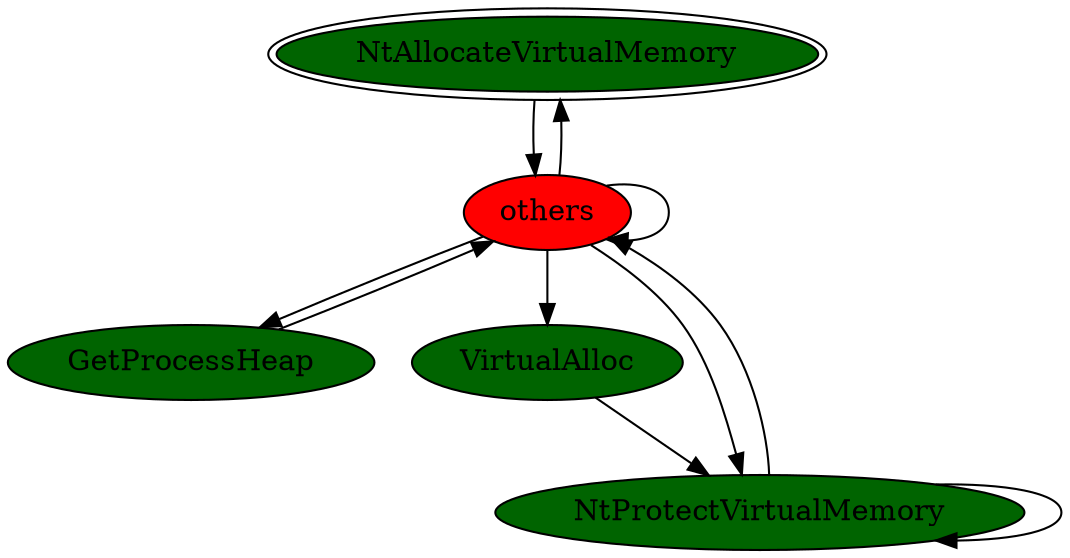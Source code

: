 digraph "./REPORTS/6832/API_PER_CATEGORY/VirtualProtect.exe_8100_Memory Management_API_per_Category_Transition_Matrix" {
	NtAllocateVirtualMemory [label=NtAllocateVirtualMemory fillcolor=darkgreen peripheries=2 style=filled]
	others [label=others fillcolor=red style=filled]
	NtAllocateVirtualMemory -> others [label=""]
	others -> NtAllocateVirtualMemory [label=""]
	others -> others [label=""]
	GetProcessHeap [label=GetProcessHeap fillcolor=darkgreen style=filled]
	others -> GetProcessHeap [label=""]
	VirtualAlloc [label=VirtualAlloc fillcolor=darkgreen style=filled]
	others -> VirtualAlloc [label=""]
	NtProtectVirtualMemory [label=NtProtectVirtualMemory fillcolor=darkgreen style=filled]
	others -> NtProtectVirtualMemory [label=""]
	GetProcessHeap -> others [label=""]
	VirtualAlloc -> NtProtectVirtualMemory [label=""]
	NtProtectVirtualMemory -> others [label=""]
	NtProtectVirtualMemory -> NtProtectVirtualMemory [label=""]
}
